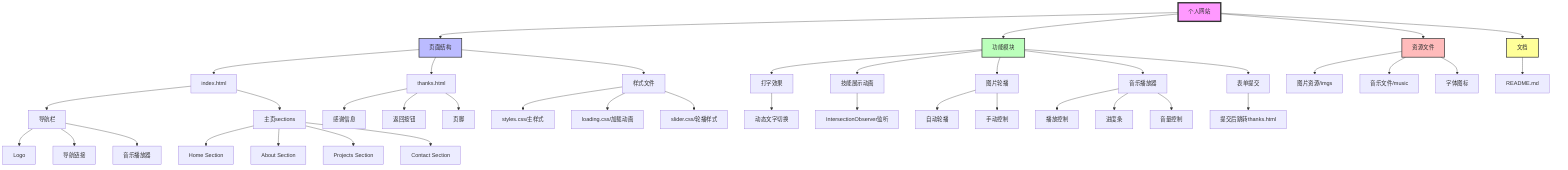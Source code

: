 graph TD
    %% 主要结构
    A[个人网站] --> B[页面结构]
    A --> C[功能模块]
    A --> D[资源文件]
    A --> E[文档]

    %% 页面结构
    B --> B1[index.html]
    B --> B2[thanks.html]
    B --> B3[样式文件]

    %% index.html详情
    B1 --> B1_1[导航栏]
    B1 --> B1_2[主页sections]
    B1_1 --> B1_1_1[Logo]
    B1_1 --> B1_1_2[导航链接]
    B1_1 --> B1_1_3[音乐播放器]
    B1_2 --> B1_2_1[Home Section]
    B1_2 --> B1_2_2[About Section]
    B1_2 --> B1_2_3[Projects Section]
    B1_2 --> B1_2_4[Contact Section]

    %% thanks.html详情
    B2 --> B2_1[感谢信息]
    B2 --> B2_2[返回按钮]
    B2 --> B2_3[页脚]

    %% 样式文件详情
    B3 --> B3_1[styles.css/主样式]
    B3 --> B3_2[loading.css/加载动画]
    B3 --> B3_3[slider.css/轮播样式]

    %% 功能模块
    C --> C1[打字效果]
    C --> C2[技能展示动画]
    C --> C3[图片轮播]
    C --> C4[音乐播放器]
    C --> C5[表单提交]

    %% 资源文件
    D --> D1[图片资源/imgs]
    D --> D2[音乐文件/music]
    D --> D3[字体图标]

    %% 文档
    E --> E1[README.md]

    %% 功能模块详细说明
    C1 --> C1_1[动态文字切换]
    C2 --> C2_1[IntersectionObserver监听]
    C3 --> C3_1[自动轮播]
    C3 --> C3_2[手动控制]
    C4 --> C4_1[播放控制]
    C4 --> C4_2[进度条]
    C4 --> C4_3[音量控制]
    C5 --> C5_1[提交后跳转thanks.html]

    %% 样式说明
    style A fill:#f9f,stroke:#333,stroke-width:4px
    style B fill:#bbf,stroke:#333,stroke-width:2px
    style C fill:#bfb,stroke:#333,stroke-width:2px
    style D fill:#fbb,stroke:#333,stroke-width:2px
    style E fill:#ff9,stroke:#333,stroke-width:2px